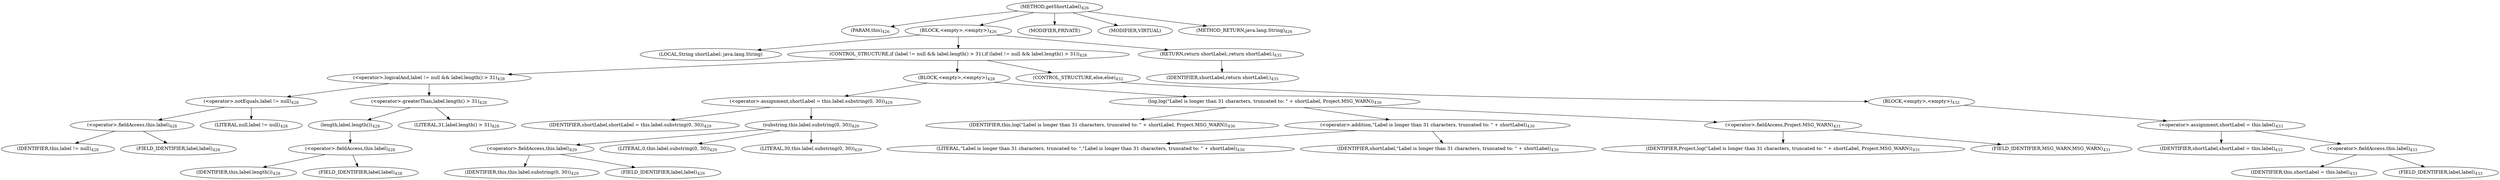 digraph "getShortLabel" {  
"682" [label = <(METHOD,getShortLabel)<SUB>426</SUB>> ]
"67" [label = <(PARAM,this)<SUB>426</SUB>> ]
"683" [label = <(BLOCK,&lt;empty&gt;,&lt;empty&gt;)<SUB>426</SUB>> ]
"684" [label = <(LOCAL,String shortLabel: java.lang.String)> ]
"685" [label = <(CONTROL_STRUCTURE,if (label != null &amp;&amp; label.length() &gt; 31),if (label != null &amp;&amp; label.length() &gt; 31))<SUB>428</SUB>> ]
"686" [label = <(&lt;operator&gt;.logicalAnd,label != null &amp;&amp; label.length() &gt; 31)<SUB>428</SUB>> ]
"687" [label = <(&lt;operator&gt;.notEquals,label != null)<SUB>428</SUB>> ]
"688" [label = <(&lt;operator&gt;.fieldAccess,this.label)<SUB>428</SUB>> ]
"689" [label = <(IDENTIFIER,this,label != null)<SUB>428</SUB>> ]
"690" [label = <(FIELD_IDENTIFIER,label,label)<SUB>428</SUB>> ]
"691" [label = <(LITERAL,null,label != null)<SUB>428</SUB>> ]
"692" [label = <(&lt;operator&gt;.greaterThan,label.length() &gt; 31)<SUB>428</SUB>> ]
"693" [label = <(length,label.length())<SUB>428</SUB>> ]
"694" [label = <(&lt;operator&gt;.fieldAccess,this.label)<SUB>428</SUB>> ]
"695" [label = <(IDENTIFIER,this,label.length())<SUB>428</SUB>> ]
"696" [label = <(FIELD_IDENTIFIER,label,label)<SUB>428</SUB>> ]
"697" [label = <(LITERAL,31,label.length() &gt; 31)<SUB>428</SUB>> ]
"698" [label = <(BLOCK,&lt;empty&gt;,&lt;empty&gt;)<SUB>428</SUB>> ]
"699" [label = <(&lt;operator&gt;.assignment,shortLabel = this.label.substring(0, 30))<SUB>429</SUB>> ]
"700" [label = <(IDENTIFIER,shortLabel,shortLabel = this.label.substring(0, 30))<SUB>429</SUB>> ]
"701" [label = <(substring,this.label.substring(0, 30))<SUB>429</SUB>> ]
"702" [label = <(&lt;operator&gt;.fieldAccess,this.label)<SUB>429</SUB>> ]
"66" [label = <(IDENTIFIER,this,this.label.substring(0, 30))<SUB>429</SUB>> ]
"703" [label = <(FIELD_IDENTIFIER,label,label)<SUB>429</SUB>> ]
"704" [label = <(LITERAL,0,this.label.substring(0, 30))<SUB>429</SUB>> ]
"705" [label = <(LITERAL,30,this.label.substring(0, 30))<SUB>429</SUB>> ]
"706" [label = <(log,log(&quot;Label is longer than 31 characters, truncated to: &quot; + shortLabel, Project.MSG_WARN))<SUB>430</SUB>> ]
"68" [label = <(IDENTIFIER,this,log(&quot;Label is longer than 31 characters, truncated to: &quot; + shortLabel, Project.MSG_WARN))<SUB>430</SUB>> ]
"707" [label = <(&lt;operator&gt;.addition,&quot;Label is longer than 31 characters, truncated to: &quot; + shortLabel)<SUB>430</SUB>> ]
"708" [label = <(LITERAL,&quot;Label is longer than 31 characters, truncated to: &quot;,&quot;Label is longer than 31 characters, truncated to: &quot; + shortLabel)<SUB>430</SUB>> ]
"709" [label = <(IDENTIFIER,shortLabel,&quot;Label is longer than 31 characters, truncated to: &quot; + shortLabel)<SUB>430</SUB>> ]
"710" [label = <(&lt;operator&gt;.fieldAccess,Project.MSG_WARN)<SUB>431</SUB>> ]
"711" [label = <(IDENTIFIER,Project,log(&quot;Label is longer than 31 characters, truncated to: &quot; + shortLabel, Project.MSG_WARN))<SUB>431</SUB>> ]
"712" [label = <(FIELD_IDENTIFIER,MSG_WARN,MSG_WARN)<SUB>431</SUB>> ]
"713" [label = <(CONTROL_STRUCTURE,else,else)<SUB>432</SUB>> ]
"714" [label = <(BLOCK,&lt;empty&gt;,&lt;empty&gt;)<SUB>432</SUB>> ]
"715" [label = <(&lt;operator&gt;.assignment,shortLabel = this.label)<SUB>433</SUB>> ]
"716" [label = <(IDENTIFIER,shortLabel,shortLabel = this.label)<SUB>433</SUB>> ]
"717" [label = <(&lt;operator&gt;.fieldAccess,this.label)<SUB>433</SUB>> ]
"718" [label = <(IDENTIFIER,this,shortLabel = this.label)<SUB>433</SUB>> ]
"719" [label = <(FIELD_IDENTIFIER,label,label)<SUB>433</SUB>> ]
"720" [label = <(RETURN,return shortLabel;,return shortLabel;)<SUB>435</SUB>> ]
"721" [label = <(IDENTIFIER,shortLabel,return shortLabel;)<SUB>435</SUB>> ]
"722" [label = <(MODIFIER,PRIVATE)> ]
"723" [label = <(MODIFIER,VIRTUAL)> ]
"724" [label = <(METHOD_RETURN,java.lang.String)<SUB>426</SUB>> ]
  "682" -> "67" 
  "682" -> "683" 
  "682" -> "722" 
  "682" -> "723" 
  "682" -> "724" 
  "683" -> "684" 
  "683" -> "685" 
  "683" -> "720" 
  "685" -> "686" 
  "685" -> "698" 
  "685" -> "713" 
  "686" -> "687" 
  "686" -> "692" 
  "687" -> "688" 
  "687" -> "691" 
  "688" -> "689" 
  "688" -> "690" 
  "692" -> "693" 
  "692" -> "697" 
  "693" -> "694" 
  "694" -> "695" 
  "694" -> "696" 
  "698" -> "699" 
  "698" -> "706" 
  "699" -> "700" 
  "699" -> "701" 
  "701" -> "702" 
  "701" -> "704" 
  "701" -> "705" 
  "702" -> "66" 
  "702" -> "703" 
  "706" -> "68" 
  "706" -> "707" 
  "706" -> "710" 
  "707" -> "708" 
  "707" -> "709" 
  "710" -> "711" 
  "710" -> "712" 
  "713" -> "714" 
  "714" -> "715" 
  "715" -> "716" 
  "715" -> "717" 
  "717" -> "718" 
  "717" -> "719" 
  "720" -> "721" 
}
